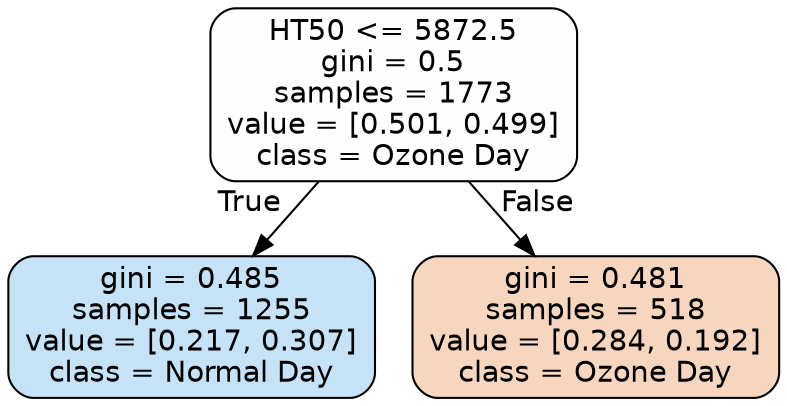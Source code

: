 digraph Tree {
node [shape=box, style="filled, rounded", color="black", fontname=helvetica] ;
edge [fontname=helvetica] ;
0 [label="HT50 <= 5872.5\ngini = 0.5\nsamples = 1773\nvalue = [0.501, 0.499]\nclass = Ozone Day", fillcolor="#fffefe"] ;
1 [label="gini = 0.485\nsamples = 1255\nvalue = [0.217, 0.307]\nclass = Normal Day", fillcolor="#c5e2f7"] ;
0 -> 1 [labeldistance=2.5, labelangle=45, headlabel="True"] ;
2 [label="gini = 0.481\nsamples = 518\nvalue = [0.284, 0.192]\nclass = Ozone Day", fillcolor="#f7d6bf"] ;
0 -> 2 [labeldistance=2.5, labelangle=-45, headlabel="False"] ;
}